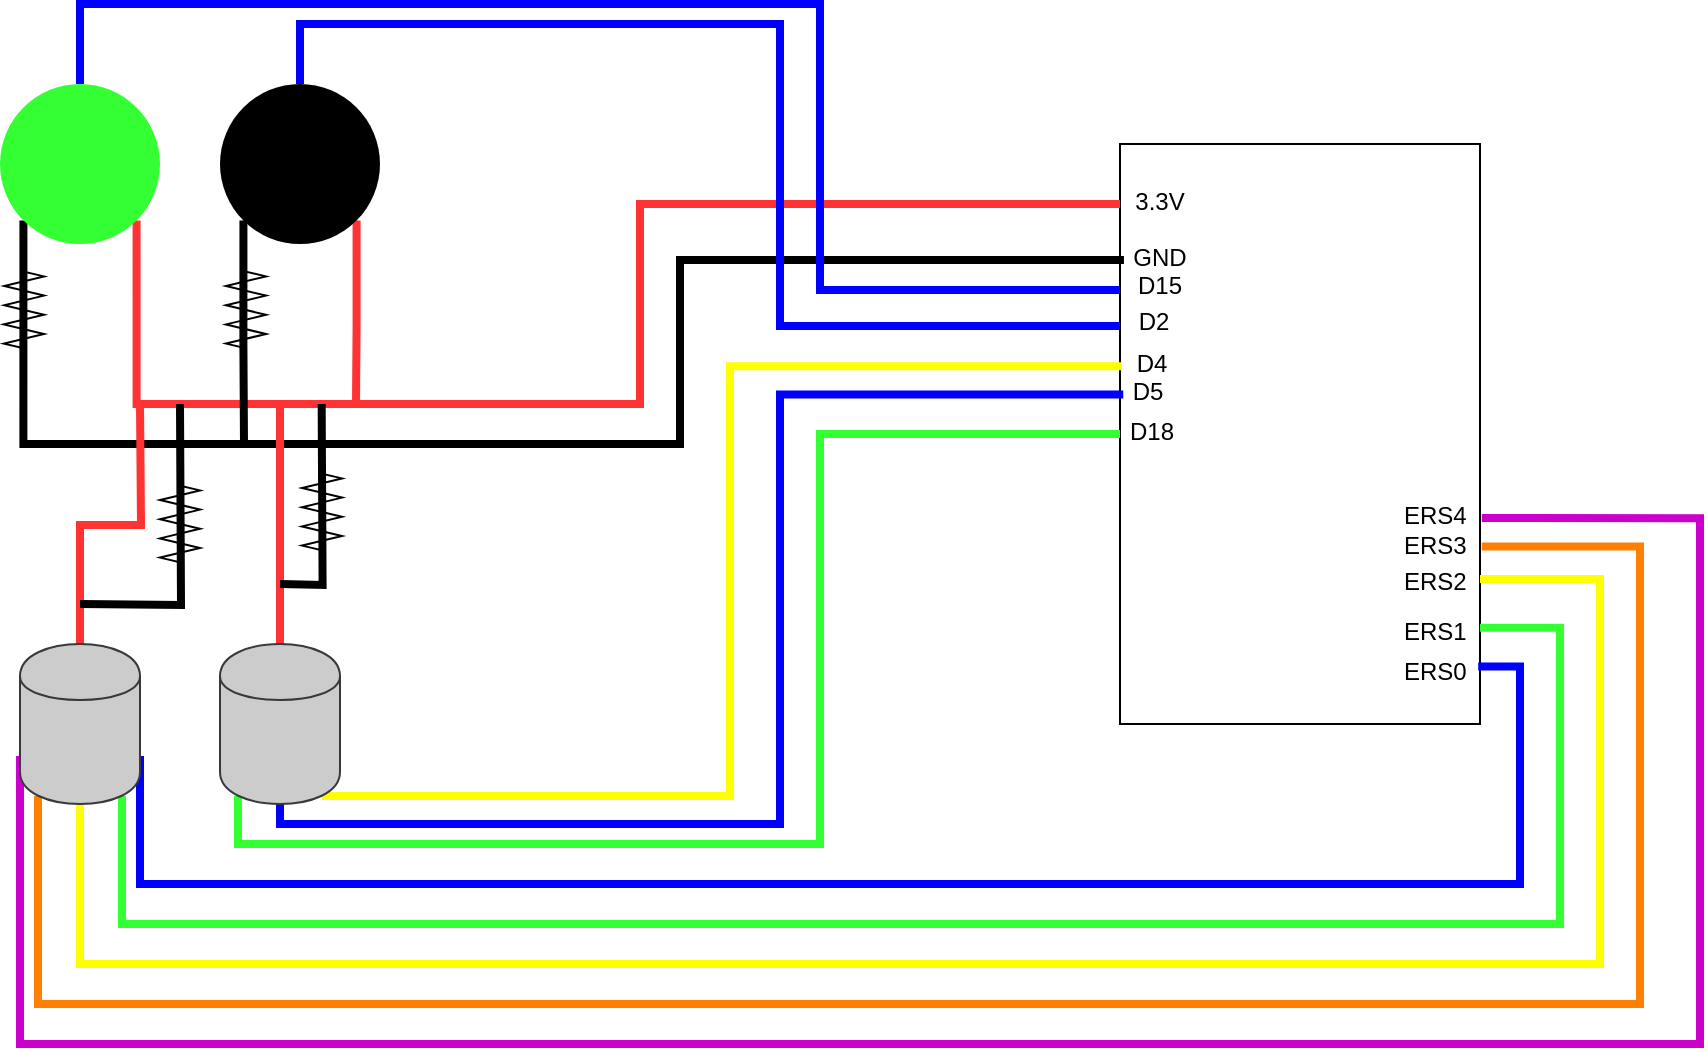 <mxfile version="13.3.7" type="device"><diagram id="dEaAxqN3-tarkPXR7F26" name="Page-1"><mxGraphModel dx="1185" dy="603" grid="1" gridSize="10" guides="1" tooltips="1" connect="1" arrows="1" fold="1" page="1" pageScale="1" pageWidth="827" pageHeight="1169" math="0" shadow="0"><root><mxCell id="0"/><mxCell id="1" parent="0"/><mxCell id="rhkSb1p5JugxPlCQkrND-2" value="" style="rounded=0;whiteSpace=wrap;html=1;" vertex="1" parent="1"><mxGeometry x="610" y="90" width="180" height="290" as="geometry"/></mxCell><mxCell id="rhkSb1p5JugxPlCQkrND-5" style="edgeStyle=orthogonalEdgeStyle;rounded=0;orthogonalLoop=1;jettySize=auto;html=1;exitX=1;exitY=1;exitDx=0;exitDy=0;endArrow=none;endFill=0;strokeColor=#FF3333;endSize=8;strokeWidth=4;" edge="1" parent="1" source="rhkSb1p5JugxPlCQkrND-3"><mxGeometry relative="1" as="geometry"><mxPoint x="610" y="120" as="targetPoint"/><Array as="points"><mxPoint x="118" y="220"/><mxPoint x="370" y="220"/><mxPoint x="370" y="120"/><mxPoint x="606" y="120"/></Array></mxGeometry></mxCell><mxCell id="rhkSb1p5JugxPlCQkrND-7" style="edgeStyle=orthogonalEdgeStyle;rounded=0;orthogonalLoop=1;jettySize=auto;html=1;exitX=0;exitY=1;exitDx=0;exitDy=0;entryX=0.011;entryY=0.2;entryDx=0;entryDy=0;entryPerimeter=0;endArrow=none;endFill=0;endSize=8;strokeWidth=4;" edge="1" parent="1" source="rhkSb1p5JugxPlCQkrND-3" target="rhkSb1p5JugxPlCQkrND-2"><mxGeometry relative="1" as="geometry"><Array as="points"><mxPoint x="62" y="240"/><mxPoint x="390" y="240"/><mxPoint x="390" y="148"/></Array></mxGeometry></mxCell><mxCell id="rhkSb1p5JugxPlCQkrND-10" style="edgeStyle=orthogonalEdgeStyle;rounded=0;orthogonalLoop=1;jettySize=auto;html=1;exitX=0.5;exitY=1;exitDx=0;exitDy=0;entryX=-0.017;entryY=0.334;entryDx=0;entryDy=0;entryPerimeter=0;endArrow=none;endFill=0;endSize=8;strokeWidth=4;strokeColor=none;" edge="1" parent="1" source="rhkSb1p5JugxPlCQkrND-3" target="rhkSb1p5JugxPlCQkrND-2"><mxGeometry relative="1" as="geometry"/></mxCell><mxCell id="rhkSb1p5JugxPlCQkrND-13" style="edgeStyle=orthogonalEdgeStyle;rounded=0;orthogonalLoop=1;jettySize=auto;html=1;exitX=0.5;exitY=0;exitDx=0;exitDy=0;entryX=0;entryY=0.25;entryDx=0;entryDy=0;endArrow=none;endFill=0;endSize=8;strokeColor=#0000FF;strokeWidth=4;" edge="1" parent="1" source="rhkSb1p5JugxPlCQkrND-3" target="rhkSb1p5JugxPlCQkrND-2"><mxGeometry relative="1" as="geometry"><Array as="points"><mxPoint x="90" y="20"/><mxPoint x="460" y="20"/><mxPoint x="460" y="163"/><mxPoint x="610" y="163"/></Array></mxGeometry></mxCell><mxCell id="rhkSb1p5JugxPlCQkrND-3" value="" style="ellipse;whiteSpace=wrap;html=1;aspect=fixed;strokeColor=none;fillColor=#33FF33;" vertex="1" parent="1"><mxGeometry x="50" y="60" width="80" height="80" as="geometry"/></mxCell><mxCell id="rhkSb1p5JugxPlCQkrND-6" style="edgeStyle=orthogonalEdgeStyle;rounded=0;orthogonalLoop=1;jettySize=auto;html=1;exitX=1;exitY=1;exitDx=0;exitDy=0;endArrow=none;endFill=0;endSize=8;strokeColor=#FF3333;strokeWidth=4;" edge="1" parent="1" source="rhkSb1p5JugxPlCQkrND-4"><mxGeometry relative="1" as="geometry"><mxPoint x="228" y="220" as="targetPoint"/></mxGeometry></mxCell><mxCell id="rhkSb1p5JugxPlCQkrND-8" style="edgeStyle=orthogonalEdgeStyle;rounded=0;orthogonalLoop=1;jettySize=auto;html=1;exitX=0;exitY=1;exitDx=0;exitDy=0;endArrow=none;endFill=0;endSize=8;strokeColor=#000000;strokeWidth=4;" edge="1" parent="1" source="rhkSb1p5JugxPlCQkrND-4"><mxGeometry relative="1" as="geometry"><mxPoint x="172" y="240" as="targetPoint"/></mxGeometry></mxCell><mxCell id="rhkSb1p5JugxPlCQkrND-12" style="edgeStyle=orthogonalEdgeStyle;rounded=0;orthogonalLoop=1;jettySize=auto;html=1;exitX=0.5;exitY=0;exitDx=0;exitDy=0;endArrow=none;endFill=0;endSize=8;strokeColor=#0000FF;strokeWidth=4;" edge="1" parent="1" source="rhkSb1p5JugxPlCQkrND-4"><mxGeometry relative="1" as="geometry"><mxPoint x="610" y="181" as="targetPoint"/><Array as="points"><mxPoint x="200" y="30"/><mxPoint x="440" y="30"/><mxPoint x="440" y="181"/></Array></mxGeometry></mxCell><mxCell id="rhkSb1p5JugxPlCQkrND-4" value="" style="ellipse;whiteSpace=wrap;html=1;aspect=fixed;fillColor=#000000;strokeColor=none;" vertex="1" parent="1"><mxGeometry x="160" y="60" width="80" height="80" as="geometry"/></mxCell><mxCell id="rhkSb1p5JugxPlCQkrND-21" style="edgeStyle=orthogonalEdgeStyle;rounded=0;orthogonalLoop=1;jettySize=auto;html=1;exitX=0.5;exitY=0;exitDx=0;exitDy=0;endArrow=none;endFill=0;endSize=8;strokeWidth=4;strokeColor=#FF3333;" edge="1" parent="1" source="rhkSb1p5JugxPlCQkrND-14"><mxGeometry relative="1" as="geometry"><mxPoint x="120" y="220" as="targetPoint"/></mxGeometry></mxCell><mxCell id="rhkSb1p5JugxPlCQkrND-22" style="edgeStyle=orthogonalEdgeStyle;rounded=0;orthogonalLoop=1;jettySize=auto;html=1;endArrow=none;endFill=0;endSize=8;strokeWidth=4;" edge="1" parent="1"><mxGeometry relative="1" as="geometry"><mxPoint x="140" y="220" as="targetPoint"/><mxPoint x="90" y="320" as="sourcePoint"/></mxGeometry></mxCell><mxCell id="rhkSb1p5JugxPlCQkrND-40" style="edgeStyle=orthogonalEdgeStyle;rounded=0;orthogonalLoop=1;jettySize=auto;html=1;exitX=1;exitY=0.7;exitDx=0;exitDy=0;entryX=0.995;entryY=0.901;entryDx=0;entryDy=0;entryPerimeter=0;endArrow=none;endFill=0;endSize=8;strokeWidth=4;strokeColor=#0000FF;" edge="1" parent="1" source="rhkSb1p5JugxPlCQkrND-14" target="rhkSb1p5JugxPlCQkrND-2"><mxGeometry relative="1" as="geometry"><Array as="points"><mxPoint x="120" y="460"/><mxPoint x="810" y="460"/><mxPoint x="810" y="351"/></Array></mxGeometry></mxCell><mxCell id="rhkSb1p5JugxPlCQkrND-41" style="edgeStyle=orthogonalEdgeStyle;rounded=0;orthogonalLoop=1;jettySize=auto;html=1;exitX=0.85;exitY=0.95;exitDx=0;exitDy=0;exitPerimeter=0;entryX=1;entryY=0.834;entryDx=0;entryDy=0;entryPerimeter=0;endArrow=none;endFill=0;endSize=8;strokeWidth=4;strokeColor=#33FF33;" edge="1" parent="1" source="rhkSb1p5JugxPlCQkrND-14" target="rhkSb1p5JugxPlCQkrND-2"><mxGeometry relative="1" as="geometry"><Array as="points"><mxPoint x="111" y="480"/><mxPoint x="830" y="480"/><mxPoint x="830" y="332"/></Array></mxGeometry></mxCell><mxCell id="rhkSb1p5JugxPlCQkrND-42" style="edgeStyle=orthogonalEdgeStyle;rounded=0;orthogonalLoop=1;jettySize=auto;html=1;exitX=0.5;exitY=1;exitDx=0;exitDy=0;entryX=1;entryY=0.75;entryDx=0;entryDy=0;endArrow=none;endFill=0;endSize=8;strokeWidth=4;strokeColor=#FFFF00;" edge="1" parent="1" source="rhkSb1p5JugxPlCQkrND-14" target="rhkSb1p5JugxPlCQkrND-2"><mxGeometry relative="1" as="geometry"><Array as="points"><mxPoint x="90" y="500"/><mxPoint x="850" y="500"/><mxPoint x="850" y="308"/></Array></mxGeometry></mxCell><mxCell id="rhkSb1p5JugxPlCQkrND-43" style="edgeStyle=orthogonalEdgeStyle;rounded=0;orthogonalLoop=1;jettySize=auto;html=1;exitX=0.15;exitY=0.95;exitDx=0;exitDy=0;exitPerimeter=0;endArrow=none;endFill=0;endSize=8;strokeWidth=4;entryX=1.005;entryY=0.694;entryDx=0;entryDy=0;entryPerimeter=0;strokeColor=#FF8000;" edge="1" parent="1" source="rhkSb1p5JugxPlCQkrND-14" target="rhkSb1p5JugxPlCQkrND-2"><mxGeometry relative="1" as="geometry"><mxPoint x="801.667" y="290" as="targetPoint"/><Array as="points"><mxPoint x="69" y="520"/><mxPoint x="870" y="520"/><mxPoint x="870" y="291"/></Array></mxGeometry></mxCell><mxCell id="rhkSb1p5JugxPlCQkrND-44" style="edgeStyle=orthogonalEdgeStyle;rounded=0;orthogonalLoop=1;jettySize=auto;html=1;exitX=0;exitY=0.7;exitDx=0;exitDy=0;entryX=1.005;entryY=0.645;entryDx=0;entryDy=0;entryPerimeter=0;endArrow=none;endFill=0;endSize=8;strokeWidth=4;strokeColor=#CC00CC;" edge="1" parent="1" source="rhkSb1p5JugxPlCQkrND-14" target="rhkSb1p5JugxPlCQkrND-2"><mxGeometry relative="1" as="geometry"><Array as="points"><mxPoint x="60" y="540"/><mxPoint x="900" y="540"/><mxPoint x="900" y="277"/></Array></mxGeometry></mxCell><mxCell id="rhkSb1p5JugxPlCQkrND-14" value="" style="shape=cylinder;whiteSpace=wrap;html=1;boundedLbl=1;backgroundOutline=1;strokeColor=#36393d;fillColor=#CCCCCC;" vertex="1" parent="1"><mxGeometry x="60" y="340" width="60" height="80" as="geometry"/></mxCell><mxCell id="rhkSb1p5JugxPlCQkrND-25" style="edgeStyle=orthogonalEdgeStyle;rounded=0;orthogonalLoop=1;jettySize=auto;html=1;exitX=0.5;exitY=0;exitDx=0;exitDy=0;endArrow=none;endFill=0;endSize=8;strokeWidth=4;strokeColor=#FF3333;" edge="1" parent="1" source="rhkSb1p5JugxPlCQkrND-15"><mxGeometry relative="1" as="geometry"><mxPoint x="190" y="220" as="targetPoint"/></mxGeometry></mxCell><mxCell id="rhkSb1p5JugxPlCQkrND-26" style="edgeStyle=orthogonalEdgeStyle;rounded=0;orthogonalLoop=1;jettySize=auto;html=1;endArrow=none;endFill=0;endSize=8;strokeWidth=4;" edge="1" parent="1"><mxGeometry relative="1" as="geometry"><mxPoint x="210.833" y="220" as="targetPoint"/><mxPoint x="190" y="310" as="sourcePoint"/></mxGeometry></mxCell><mxCell id="rhkSb1p5JugxPlCQkrND-28" style="edgeStyle=orthogonalEdgeStyle;rounded=0;orthogonalLoop=1;jettySize=auto;html=1;exitX=0.85;exitY=0.95;exitDx=0;exitDy=0;exitPerimeter=0;entryX=0.005;entryY=0.383;entryDx=0;entryDy=0;entryPerimeter=0;endArrow=none;endFill=0;endSize=8;strokeWidth=4;strokeColor=#FFFF00;" edge="1" parent="1" source="rhkSb1p5JugxPlCQkrND-15" target="rhkSb1p5JugxPlCQkrND-2"><mxGeometry relative="1" as="geometry"/></mxCell><mxCell id="rhkSb1p5JugxPlCQkrND-29" style="edgeStyle=orthogonalEdgeStyle;rounded=0;orthogonalLoop=1;jettySize=auto;html=1;exitX=0.5;exitY=1;exitDx=0;exitDy=0;entryX=0.009;entryY=0.432;entryDx=0;entryDy=0;entryPerimeter=0;endArrow=none;endFill=0;endSize=8;strokeWidth=4;strokeColor=#0000FF;" edge="1" parent="1" source="rhkSb1p5JugxPlCQkrND-15" target="rhkSb1p5JugxPlCQkrND-2"><mxGeometry relative="1" as="geometry"><Array as="points"><mxPoint x="190" y="430"/><mxPoint x="440" y="430"/><mxPoint x="440" y="215"/></Array></mxGeometry></mxCell><mxCell id="rhkSb1p5JugxPlCQkrND-30" style="edgeStyle=orthogonalEdgeStyle;rounded=0;orthogonalLoop=1;jettySize=auto;html=1;exitX=0.15;exitY=0.95;exitDx=0;exitDy=0;exitPerimeter=0;entryX=0;entryY=0.5;entryDx=0;entryDy=0;endArrow=none;endFill=0;endSize=8;strokeWidth=4;strokeColor=#33FF33;" edge="1" parent="1" source="rhkSb1p5JugxPlCQkrND-15" target="rhkSb1p5JugxPlCQkrND-2"><mxGeometry relative="1" as="geometry"><Array as="points"><mxPoint x="169" y="440"/><mxPoint x="460" y="440"/><mxPoint x="460" y="235"/></Array></mxGeometry></mxCell><mxCell id="rhkSb1p5JugxPlCQkrND-15" value="" style="shape=cylinder;whiteSpace=wrap;html=1;boundedLbl=1;backgroundOutline=1;strokeColor=#36393d;fillColor=#CCCCCC;" vertex="1" parent="1"><mxGeometry x="160" y="340" width="60" height="80" as="geometry"/></mxCell><mxCell id="rhkSb1p5JugxPlCQkrND-16" value="" style="pointerEvents=1;verticalLabelPosition=bottom;shadow=0;dashed=0;align=center;html=1;verticalAlign=top;shape=mxgraph.electrical.resistors.resistor_2;fillColor=#CCCCCC;rotation=90;" vertex="1" parent="1"><mxGeometry x="143" y="163" width="60" height="20" as="geometry"/></mxCell><mxCell id="rhkSb1p5JugxPlCQkrND-20" value="" style="pointerEvents=1;verticalLabelPosition=bottom;shadow=0;dashed=0;align=center;html=1;verticalAlign=top;shape=mxgraph.electrical.resistors.resistor_2;fillColor=#CCCCCC;rotation=90;" vertex="1" parent="1"><mxGeometry x="32" y="163" width="60" height="20" as="geometry"/></mxCell><mxCell id="rhkSb1p5JugxPlCQkrND-23" value="" style="pointerEvents=1;verticalLabelPosition=bottom;shadow=0;dashed=0;align=center;html=1;verticalAlign=top;shape=mxgraph.electrical.resistors.resistor_2;fillColor=#CCCCCC;rotation=90;" vertex="1" parent="1"><mxGeometry x="110" y="270" width="60" height="20" as="geometry"/></mxCell><mxCell id="rhkSb1p5JugxPlCQkrND-27" value="" style="pointerEvents=1;verticalLabelPosition=bottom;shadow=0;dashed=0;align=center;html=1;verticalAlign=top;shape=mxgraph.electrical.resistors.resistor_2;fillColor=#CCCCCC;rotation=90;" vertex="1" parent="1"><mxGeometry x="181" y="264" width="60" height="20" as="geometry"/></mxCell><mxCell id="rhkSb1p5JugxPlCQkrND-31" value="3.3V" style="text;html=1;strokeColor=none;fillColor=none;align=center;verticalAlign=middle;whiteSpace=wrap;rounded=0;" vertex="1" parent="1"><mxGeometry x="610" y="109" width="40" height="20" as="geometry"/></mxCell><mxCell id="rhkSb1p5JugxPlCQkrND-32" value="GND" style="text;html=1;strokeColor=none;fillColor=none;align=center;verticalAlign=middle;whiteSpace=wrap;rounded=0;" vertex="1" parent="1"><mxGeometry x="610" y="137" width="40" height="20" as="geometry"/></mxCell><mxCell id="rhkSb1p5JugxPlCQkrND-33" value="D15" style="text;html=1;strokeColor=none;fillColor=none;align=center;verticalAlign=middle;whiteSpace=wrap;rounded=0;" vertex="1" parent="1"><mxGeometry x="610" y="151" width="40" height="20" as="geometry"/></mxCell><mxCell id="rhkSb1p5JugxPlCQkrND-34" value="D2" style="text;html=1;strokeColor=none;fillColor=none;align=center;verticalAlign=middle;whiteSpace=wrap;rounded=0;" vertex="1" parent="1"><mxGeometry x="607" y="169" width="40" height="20" as="geometry"/></mxCell><mxCell id="rhkSb1p5JugxPlCQkrND-37" value="D4" style="text;html=1;strokeColor=none;fillColor=none;align=center;verticalAlign=middle;whiteSpace=wrap;rounded=0;" vertex="1" parent="1"><mxGeometry x="606" y="190" width="40" height="20" as="geometry"/></mxCell><mxCell id="rhkSb1p5JugxPlCQkrND-38" value="D5" style="text;html=1;strokeColor=none;fillColor=none;align=center;verticalAlign=middle;whiteSpace=wrap;rounded=0;" vertex="1" parent="1"><mxGeometry x="604" y="204" width="40" height="20" as="geometry"/></mxCell><mxCell id="rhkSb1p5JugxPlCQkrND-39" value="D18" style="text;html=1;strokeColor=none;fillColor=none;align=center;verticalAlign=middle;whiteSpace=wrap;rounded=0;" vertex="1" parent="1"><mxGeometry x="606" y="224" width="40" height="20" as="geometry"/></mxCell><mxCell id="rhkSb1p5JugxPlCQkrND-45" value="ERS0" style="text;whiteSpace=wrap;html=1;" vertex="1" parent="1"><mxGeometry x="750" y="340" width="40" height="20" as="geometry"/></mxCell><mxCell id="rhkSb1p5JugxPlCQkrND-46" value="ERS1" style="text;whiteSpace=wrap;html=1;" vertex="1" parent="1"><mxGeometry x="750" y="320" width="40" height="20" as="geometry"/></mxCell><mxCell id="rhkSb1p5JugxPlCQkrND-48" value="ERS2" style="text;whiteSpace=wrap;html=1;" vertex="1" parent="1"><mxGeometry x="750" y="295" width="40" height="20" as="geometry"/></mxCell><mxCell id="rhkSb1p5JugxPlCQkrND-49" value="ERS3" style="text;whiteSpace=wrap;html=1;" vertex="1" parent="1"><mxGeometry x="750" y="277" width="40" height="20" as="geometry"/></mxCell><mxCell id="rhkSb1p5JugxPlCQkrND-50" value="ERS4" style="text;whiteSpace=wrap;html=1;" vertex="1" parent="1"><mxGeometry x="750" y="262" width="40" height="20" as="geometry"/></mxCell></root></mxGraphModel></diagram></mxfile>